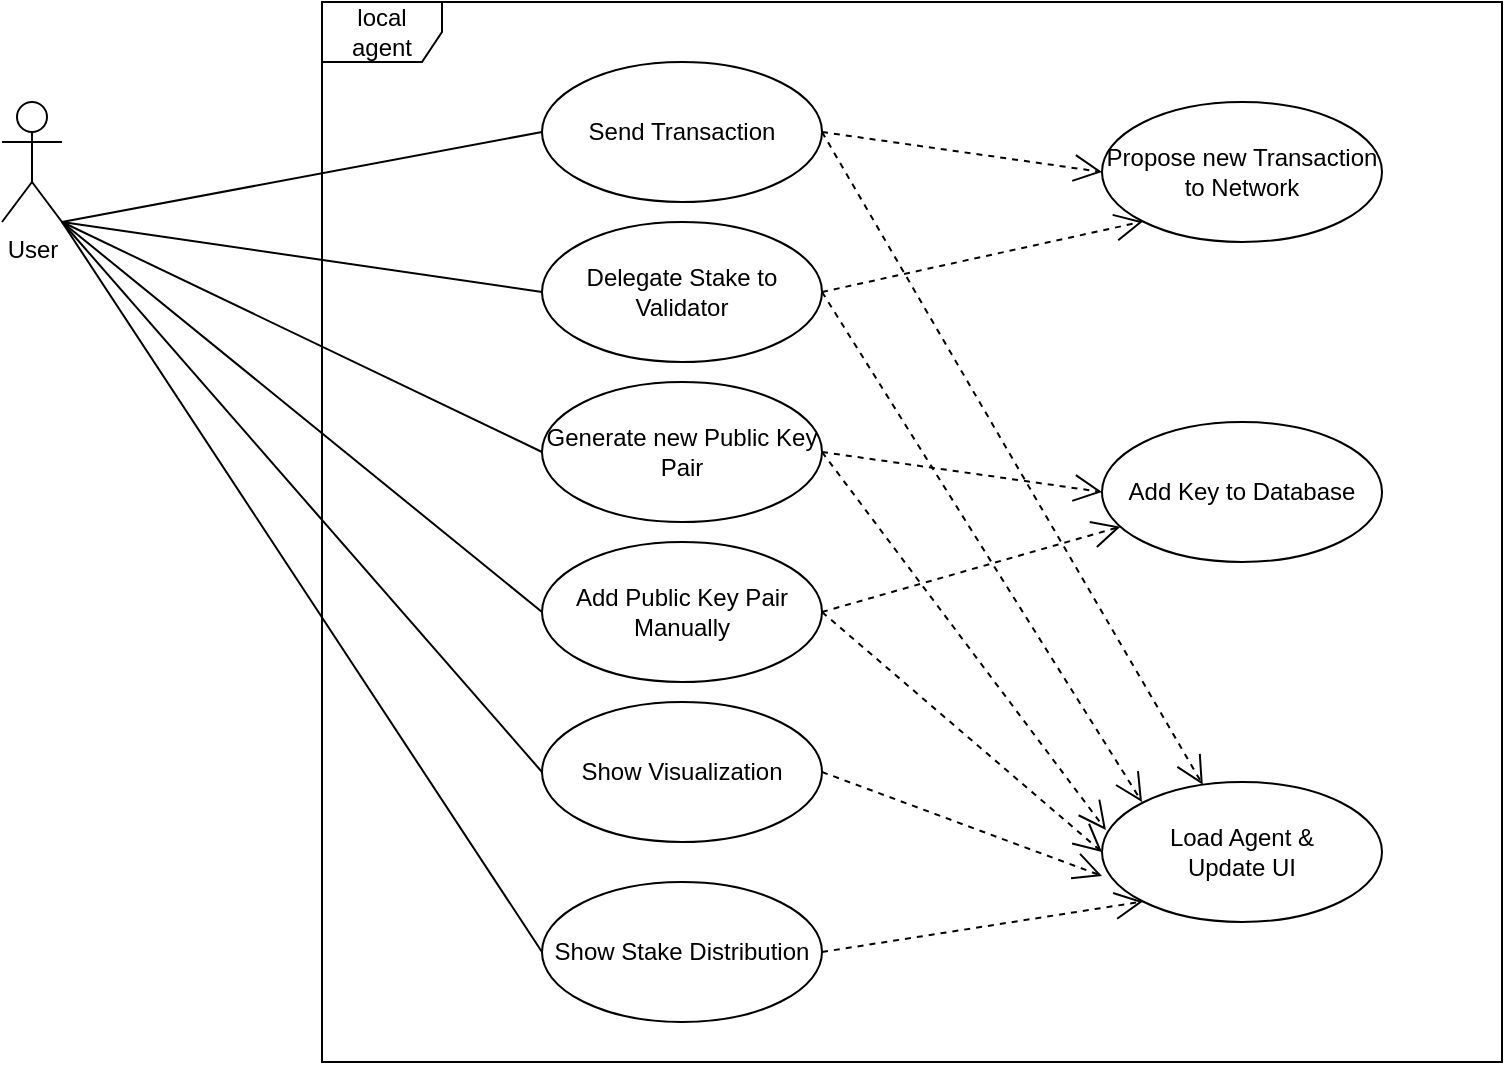 <mxfile version="14.5.0" type="device"><diagram id="aTIHCzBNiQ3_UhqG88zX" name="Page-1"><mxGraphModel dx="1422" dy="705" grid="1" gridSize="10" guides="1" tooltips="1" connect="1" arrows="1" fold="1" page="1" pageScale="1" pageWidth="3000" pageHeight="3000" math="0" shadow="0"><root><mxCell id="0"/><mxCell id="1" parent="0"/><mxCell id="KwQkx1yNoWGyv256dlZg-1" value="User&lt;br&gt;" style="shape=umlActor;verticalLabelPosition=bottom;verticalAlign=top;html=1;" parent="1" vertex="1"><mxGeometry x="210" y="130" width="30" height="60" as="geometry"/></mxCell><mxCell id="KwQkx1yNoWGyv256dlZg-3" value="local agent" style="shape=umlFrame;whiteSpace=wrap;html=1;" parent="1" vertex="1"><mxGeometry x="370" y="80" width="590" height="530" as="geometry"/></mxCell><mxCell id="KwQkx1yNoWGyv256dlZg-4" value="Send Transaction" style="ellipse;whiteSpace=wrap;html=1;" parent="1" vertex="1"><mxGeometry x="480" y="110" width="140" height="70" as="geometry"/></mxCell><mxCell id="KwQkx1yNoWGyv256dlZg-5" value="Generate new Public Key Pair" style="ellipse;whiteSpace=wrap;html=1;" parent="1" vertex="1"><mxGeometry x="480" y="270" width="140" height="70" as="geometry"/></mxCell><mxCell id="KwQkx1yNoWGyv256dlZg-6" value="Add Public Key Pair Manually" style="ellipse;whiteSpace=wrap;html=1;" parent="1" vertex="1"><mxGeometry x="480" y="350" width="140" height="70" as="geometry"/></mxCell><mxCell id="KwQkx1yNoWGyv256dlZg-8" value="" style="endArrow=none;html=1;entryX=0;entryY=0.5;entryDx=0;entryDy=0;" parent="1" target="KwQkx1yNoWGyv256dlZg-4" edge="1"><mxGeometry relative="1" as="geometry"><mxPoint x="240" y="190" as="sourcePoint"/><mxPoint x="400" y="190" as="targetPoint"/></mxGeometry></mxCell><mxCell id="KwQkx1yNoWGyv256dlZg-11" value="" style="endArrow=none;html=1;entryX=0;entryY=0.5;entryDx=0;entryDy=0;exitX=1;exitY=1;exitDx=0;exitDy=0;exitPerimeter=0;" parent="1" source="KwQkx1yNoWGyv256dlZg-1" target="KwQkx1yNoWGyv256dlZg-5" edge="1"><mxGeometry relative="1" as="geometry"><mxPoint x="250" y="200" as="sourcePoint"/><mxPoint x="490" y="155" as="targetPoint"/></mxGeometry></mxCell><mxCell id="KwQkx1yNoWGyv256dlZg-12" value="" style="endArrow=none;html=1;entryX=0;entryY=0.5;entryDx=0;entryDy=0;exitX=1;exitY=1;exitDx=0;exitDy=0;exitPerimeter=0;" parent="1" source="KwQkx1yNoWGyv256dlZg-1" target="KwQkx1yNoWGyv256dlZg-6" edge="1"><mxGeometry relative="1" as="geometry"><mxPoint x="260" y="210" as="sourcePoint"/><mxPoint x="500" y="165" as="targetPoint"/></mxGeometry></mxCell><mxCell id="KwQkx1yNoWGyv256dlZg-13" value="Add Key to Database" style="ellipse;whiteSpace=wrap;html=1;" parent="1" vertex="1"><mxGeometry x="760" y="290" width="140" height="70" as="geometry"/></mxCell><mxCell id="KwQkx1yNoWGyv256dlZg-14" value="" style="endArrow=open;endSize=12;dashed=1;html=1;exitX=1;exitY=0.5;exitDx=0;exitDy=0;entryX=0;entryY=0.5;entryDx=0;entryDy=0;" parent="1" source="KwQkx1yNoWGyv256dlZg-5" target="KwQkx1yNoWGyv256dlZg-13" edge="1"><mxGeometry x="1" y="72" width="160" relative="1" as="geometry"><mxPoint x="690" y="370" as="sourcePoint"/><mxPoint x="760" y="70" as="targetPoint"/><mxPoint x="20" y="6" as="offset"/></mxGeometry></mxCell><mxCell id="KwQkx1yNoWGyv256dlZg-15" value="" style="endArrow=open;endSize=12;dashed=1;html=1;exitX=1;exitY=0.5;exitDx=0;exitDy=0;" parent="1" source="KwQkx1yNoWGyv256dlZg-6" target="KwQkx1yNoWGyv256dlZg-13" edge="1"><mxGeometry x="-0.788" y="-124" width="160" relative="1" as="geometry"><mxPoint x="720" y="275" as="sourcePoint"/><mxPoint x="628.04" y="242" as="targetPoint"/><mxPoint x="1" as="offset"/></mxGeometry></mxCell><mxCell id="KwQkx1yNoWGyv256dlZg-19" value="Propose new Transaction to Network" style="ellipse;whiteSpace=wrap;html=1;" parent="1" vertex="1"><mxGeometry x="760" y="130" width="140" height="70" as="geometry"/></mxCell><mxCell id="KwQkx1yNoWGyv256dlZg-20" value="" style="endArrow=open;endSize=12;dashed=1;html=1;exitX=1;exitY=0.5;exitDx=0;exitDy=0;entryX=0;entryY=0.5;entryDx=0;entryDy=0;" parent="1" source="KwQkx1yNoWGyv256dlZg-4" target="KwQkx1yNoWGyv256dlZg-19" edge="1"><mxGeometry x="0.05" y="46" width="160" relative="1" as="geometry"><mxPoint x="800" y="200" as="sourcePoint"/><mxPoint x="960" y="200" as="targetPoint"/><Array as="points"/><mxPoint as="offset"/></mxGeometry></mxCell><mxCell id="KwQkx1yNoWGyv256dlZg-22" value="Show Visualization" style="ellipse;whiteSpace=wrap;html=1;" parent="1" vertex="1"><mxGeometry x="480" y="430" width="140" height="70" as="geometry"/></mxCell><mxCell id="KwQkx1yNoWGyv256dlZg-23" value="" style="endArrow=none;html=1;entryX=0;entryY=0.5;entryDx=0;entryDy=0;exitX=1;exitY=1;exitDx=0;exitDy=0;exitPerimeter=0;" parent="1" source="KwQkx1yNoWGyv256dlZg-1" target="KwQkx1yNoWGyv256dlZg-22" edge="1"><mxGeometry relative="1" as="geometry"><mxPoint x="250" y="200" as="sourcePoint"/><mxPoint x="490" y="315" as="targetPoint"/></mxGeometry></mxCell><mxCell id="KwQkx1yNoWGyv256dlZg-24" value="Delegate Stake to Validator" style="ellipse;whiteSpace=wrap;html=1;" parent="1" vertex="1"><mxGeometry x="480" y="190" width="140" height="70" as="geometry"/></mxCell><mxCell id="KwQkx1yNoWGyv256dlZg-25" value="" style="endArrow=none;html=1;entryX=0;entryY=0.5;entryDx=0;entryDy=0;exitX=1;exitY=1;exitDx=0;exitDy=0;exitPerimeter=0;" parent="1" source="KwQkx1yNoWGyv256dlZg-1" target="KwQkx1yNoWGyv256dlZg-24" edge="1"><mxGeometry relative="1" as="geometry"><mxPoint x="250" y="200" as="sourcePoint"/><mxPoint x="490" y="395" as="targetPoint"/></mxGeometry></mxCell><mxCell id="KwQkx1yNoWGyv256dlZg-26" value="" style="endArrow=open;endSize=12;dashed=1;html=1;exitX=1;exitY=0.5;exitDx=0;exitDy=0;entryX=0;entryY=1;entryDx=0;entryDy=0;" parent="1" source="KwQkx1yNoWGyv256dlZg-24" target="KwQkx1yNoWGyv256dlZg-19" edge="1"><mxGeometry x="0.956" y="-61" width="160" relative="1" as="geometry"><mxPoint x="630" y="155" as="sourcePoint"/><mxPoint x="750" y="175" as="targetPoint"/><Array as="points"/><mxPoint as="offset"/></mxGeometry></mxCell><mxCell id="HjRLp9BWWFvbht0Aa98K-1" value="Show Stake Distribution" style="ellipse;whiteSpace=wrap;html=1;" vertex="1" parent="1"><mxGeometry x="480" y="520" width="140" height="70" as="geometry"/></mxCell><mxCell id="HjRLp9BWWFvbht0Aa98K-2" value="" style="endArrow=none;html=1;exitX=1;exitY=1;exitDx=0;exitDy=0;exitPerimeter=0;entryX=0;entryY=0.5;entryDx=0;entryDy=0;" edge="1" parent="1" source="KwQkx1yNoWGyv256dlZg-1" target="HjRLp9BWWFvbht0Aa98K-1"><mxGeometry width="50" height="50" relative="1" as="geometry"><mxPoint x="700" y="390" as="sourcePoint"/><mxPoint x="750" y="340" as="targetPoint"/></mxGeometry></mxCell><mxCell id="HjRLp9BWWFvbht0Aa98K-3" value="Load Agent &amp;amp;&lt;br&gt;Update UI" style="ellipse;whiteSpace=wrap;html=1;" vertex="1" parent="1"><mxGeometry x="760" y="470" width="140" height="70" as="geometry"/></mxCell><mxCell id="HjRLp9BWWFvbht0Aa98K-4" value="" style="endArrow=open;endSize=12;dashed=1;html=1;exitX=1;exitY=0.5;exitDx=0;exitDy=0;" edge="1" parent="1" source="KwQkx1yNoWGyv256dlZg-4" target="HjRLp9BWWFvbht0Aa98K-3"><mxGeometry x="-0.002" y="75" width="160" relative="1" as="geometry"><mxPoint x="630" y="155" as="sourcePoint"/><mxPoint x="770" y="175" as="targetPoint"/><Array as="points"/><mxPoint as="offset"/></mxGeometry></mxCell><mxCell id="HjRLp9BWWFvbht0Aa98K-5" value="" style="endArrow=open;endSize=12;dashed=1;html=1;exitX=1;exitY=0.5;exitDx=0;exitDy=0;" edge="1" parent="1" source="KwQkx1yNoWGyv256dlZg-24"><mxGeometry x="-0.364" y="152" width="160" relative="1" as="geometry"><mxPoint x="640" y="165" as="sourcePoint"/><mxPoint x="780" y="480" as="targetPoint"/><Array as="points"/><mxPoint y="-1" as="offset"/></mxGeometry></mxCell><mxCell id="HjRLp9BWWFvbht0Aa98K-6" value="" style="endArrow=open;endSize=12;dashed=1;html=1;exitX=1;exitY=0.5;exitDx=0;exitDy=0;entryX=0.014;entryY=0.343;entryDx=0;entryDy=0;entryPerimeter=0;" edge="1" parent="1" source="KwQkx1yNoWGyv256dlZg-5" target="HjRLp9BWWFvbht0Aa98K-3"><mxGeometry x="-0.111" width="160" relative="1" as="geometry"><mxPoint x="650" y="175" as="sourcePoint"/><mxPoint x="790" y="195" as="targetPoint"/><Array as="points"/><mxPoint as="offset"/></mxGeometry></mxCell><mxCell id="HjRLp9BWWFvbht0Aa98K-7" value="" style="endArrow=open;endSize=12;dashed=1;html=1;exitX=1;exitY=0.5;exitDx=0;exitDy=0;entryX=0;entryY=0.5;entryDx=0;entryDy=0;" edge="1" parent="1" source="KwQkx1yNoWGyv256dlZg-6" target="HjRLp9BWWFvbht0Aa98K-3"><mxGeometry x="-0.111" width="160" relative="1" as="geometry"><mxPoint x="640" y="450" as="sourcePoint"/><mxPoint x="781.96" y="639.01" as="targetPoint"/><Array as="points"/><mxPoint as="offset"/></mxGeometry></mxCell><mxCell id="HjRLp9BWWFvbht0Aa98K-8" value="" style="endArrow=open;endSize=12;dashed=1;html=1;exitX=1;exitY=0.5;exitDx=0;exitDy=0;entryX=0;entryY=1;entryDx=0;entryDy=0;" edge="1" parent="1" source="HjRLp9BWWFvbht0Aa98K-1" target="HjRLp9BWWFvbht0Aa98K-3"><mxGeometry x="-0.111" width="160" relative="1" as="geometry"><mxPoint x="640" y="325" as="sourcePoint"/><mxPoint x="781.96" y="514.01" as="targetPoint"/><Array as="points"/><mxPoint as="offset"/></mxGeometry></mxCell><mxCell id="HjRLp9BWWFvbht0Aa98K-9" value="" style="endArrow=open;endSize=12;dashed=1;html=1;exitX=1;exitY=0.5;exitDx=0;exitDy=0;entryX=0;entryY=0.671;entryDx=0;entryDy=0;entryPerimeter=0;" edge="1" parent="1" source="KwQkx1yNoWGyv256dlZg-22" target="HjRLp9BWWFvbht0Aa98K-3"><mxGeometry x="-0.111" width="160" relative="1" as="geometry"><mxPoint x="650" y="335" as="sourcePoint"/><mxPoint x="791.96" y="524.01" as="targetPoint"/><Array as="points"/><mxPoint as="offset"/></mxGeometry></mxCell></root></mxGraphModel></diagram></mxfile>